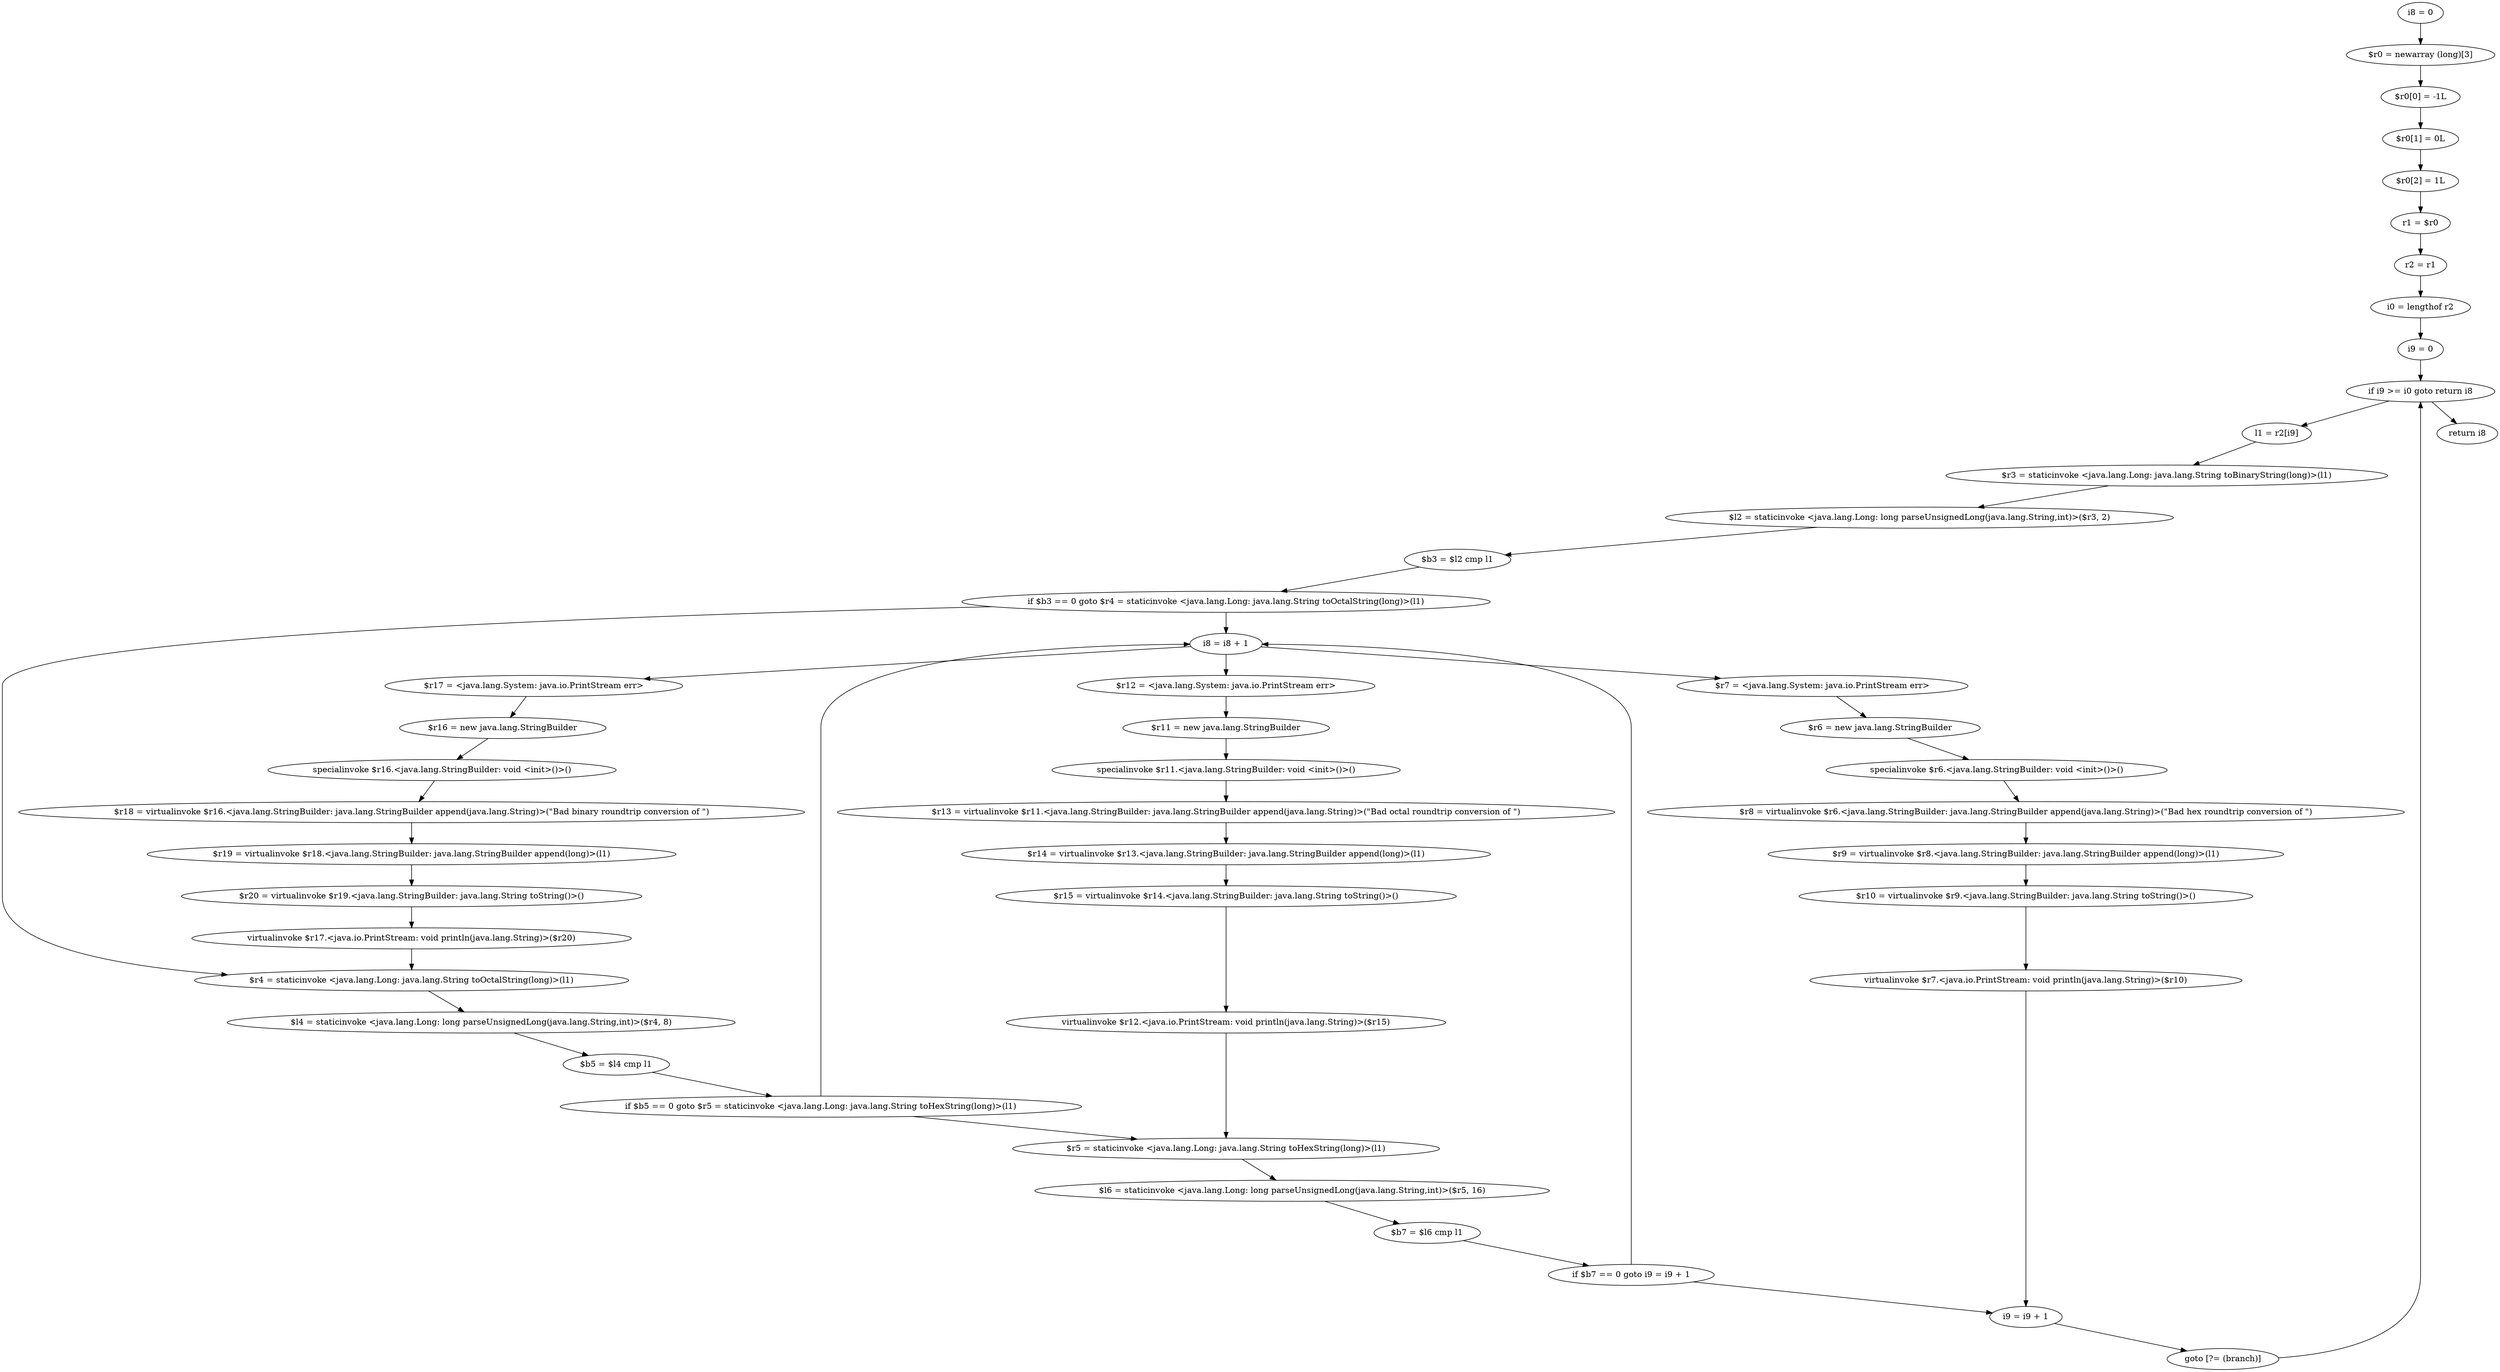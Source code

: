 digraph "unitGraph" {
    "i8 = 0"
    "$r0 = newarray (long)[3]"
    "$r0[0] = -1L"
    "$r0[1] = 0L"
    "$r0[2] = 1L"
    "r1 = $r0"
    "r2 = r1"
    "i0 = lengthof r2"
    "i9 = 0"
    "if i9 >= i0 goto return i8"
    "l1 = r2[i9]"
    "$r3 = staticinvoke <java.lang.Long: java.lang.String toBinaryString(long)>(l1)"
    "$l2 = staticinvoke <java.lang.Long: long parseUnsignedLong(java.lang.String,int)>($r3, 2)"
    "$b3 = $l2 cmp l1"
    "if $b3 == 0 goto $r4 = staticinvoke <java.lang.Long: java.lang.String toOctalString(long)>(l1)"
    "i8 = i8 + 1"
    "$r17 = <java.lang.System: java.io.PrintStream err>"
    "$r16 = new java.lang.StringBuilder"
    "specialinvoke $r16.<java.lang.StringBuilder: void <init>()>()"
    "$r18 = virtualinvoke $r16.<java.lang.StringBuilder: java.lang.StringBuilder append(java.lang.String)>(\"Bad binary roundtrip conversion of \")"
    "$r19 = virtualinvoke $r18.<java.lang.StringBuilder: java.lang.StringBuilder append(long)>(l1)"
    "$r20 = virtualinvoke $r19.<java.lang.StringBuilder: java.lang.String toString()>()"
    "virtualinvoke $r17.<java.io.PrintStream: void println(java.lang.String)>($r20)"
    "$r4 = staticinvoke <java.lang.Long: java.lang.String toOctalString(long)>(l1)"
    "$l4 = staticinvoke <java.lang.Long: long parseUnsignedLong(java.lang.String,int)>($r4, 8)"
    "$b5 = $l4 cmp l1"
    "if $b5 == 0 goto $r5 = staticinvoke <java.lang.Long: java.lang.String toHexString(long)>(l1)"
    "$r12 = <java.lang.System: java.io.PrintStream err>"
    "$r11 = new java.lang.StringBuilder"
    "specialinvoke $r11.<java.lang.StringBuilder: void <init>()>()"
    "$r13 = virtualinvoke $r11.<java.lang.StringBuilder: java.lang.StringBuilder append(java.lang.String)>(\"Bad octal roundtrip conversion of \")"
    "$r14 = virtualinvoke $r13.<java.lang.StringBuilder: java.lang.StringBuilder append(long)>(l1)"
    "$r15 = virtualinvoke $r14.<java.lang.StringBuilder: java.lang.String toString()>()"
    "virtualinvoke $r12.<java.io.PrintStream: void println(java.lang.String)>($r15)"
    "$r5 = staticinvoke <java.lang.Long: java.lang.String toHexString(long)>(l1)"
    "$l6 = staticinvoke <java.lang.Long: long parseUnsignedLong(java.lang.String,int)>($r5, 16)"
    "$b7 = $l6 cmp l1"
    "if $b7 == 0 goto i9 = i9 + 1"
    "$r7 = <java.lang.System: java.io.PrintStream err>"
    "$r6 = new java.lang.StringBuilder"
    "specialinvoke $r6.<java.lang.StringBuilder: void <init>()>()"
    "$r8 = virtualinvoke $r6.<java.lang.StringBuilder: java.lang.StringBuilder append(java.lang.String)>(\"Bad hex roundtrip conversion of \")"
    "$r9 = virtualinvoke $r8.<java.lang.StringBuilder: java.lang.StringBuilder append(long)>(l1)"
    "$r10 = virtualinvoke $r9.<java.lang.StringBuilder: java.lang.String toString()>()"
    "virtualinvoke $r7.<java.io.PrintStream: void println(java.lang.String)>($r10)"
    "i9 = i9 + 1"
    "goto [?= (branch)]"
    "return i8"
    "i8 = 0"->"$r0 = newarray (long)[3]";
    "$r0 = newarray (long)[3]"->"$r0[0] = -1L";
    "$r0[0] = -1L"->"$r0[1] = 0L";
    "$r0[1] = 0L"->"$r0[2] = 1L";
    "$r0[2] = 1L"->"r1 = $r0";
    "r1 = $r0"->"r2 = r1";
    "r2 = r1"->"i0 = lengthof r2";
    "i0 = lengthof r2"->"i9 = 0";
    "i9 = 0"->"if i9 >= i0 goto return i8";
    "if i9 >= i0 goto return i8"->"l1 = r2[i9]";
    "if i9 >= i0 goto return i8"->"return i8";
    "l1 = r2[i9]"->"$r3 = staticinvoke <java.lang.Long: java.lang.String toBinaryString(long)>(l1)";
    "$r3 = staticinvoke <java.lang.Long: java.lang.String toBinaryString(long)>(l1)"->"$l2 = staticinvoke <java.lang.Long: long parseUnsignedLong(java.lang.String,int)>($r3, 2)";
    "$l2 = staticinvoke <java.lang.Long: long parseUnsignedLong(java.lang.String,int)>($r3, 2)"->"$b3 = $l2 cmp l1";
    "$b3 = $l2 cmp l1"->"if $b3 == 0 goto $r4 = staticinvoke <java.lang.Long: java.lang.String toOctalString(long)>(l1)";
    "if $b3 == 0 goto $r4 = staticinvoke <java.lang.Long: java.lang.String toOctalString(long)>(l1)"->"i8 = i8 + 1";
    "if $b3 == 0 goto $r4 = staticinvoke <java.lang.Long: java.lang.String toOctalString(long)>(l1)"->"$r4 = staticinvoke <java.lang.Long: java.lang.String toOctalString(long)>(l1)";
    "i8 = i8 + 1"->"$r17 = <java.lang.System: java.io.PrintStream err>";
    "$r17 = <java.lang.System: java.io.PrintStream err>"->"$r16 = new java.lang.StringBuilder";
    "$r16 = new java.lang.StringBuilder"->"specialinvoke $r16.<java.lang.StringBuilder: void <init>()>()";
    "specialinvoke $r16.<java.lang.StringBuilder: void <init>()>()"->"$r18 = virtualinvoke $r16.<java.lang.StringBuilder: java.lang.StringBuilder append(java.lang.String)>(\"Bad binary roundtrip conversion of \")";
    "$r18 = virtualinvoke $r16.<java.lang.StringBuilder: java.lang.StringBuilder append(java.lang.String)>(\"Bad binary roundtrip conversion of \")"->"$r19 = virtualinvoke $r18.<java.lang.StringBuilder: java.lang.StringBuilder append(long)>(l1)";
    "$r19 = virtualinvoke $r18.<java.lang.StringBuilder: java.lang.StringBuilder append(long)>(l1)"->"$r20 = virtualinvoke $r19.<java.lang.StringBuilder: java.lang.String toString()>()";
    "$r20 = virtualinvoke $r19.<java.lang.StringBuilder: java.lang.String toString()>()"->"virtualinvoke $r17.<java.io.PrintStream: void println(java.lang.String)>($r20)";
    "virtualinvoke $r17.<java.io.PrintStream: void println(java.lang.String)>($r20)"->"$r4 = staticinvoke <java.lang.Long: java.lang.String toOctalString(long)>(l1)";
    "$r4 = staticinvoke <java.lang.Long: java.lang.String toOctalString(long)>(l1)"->"$l4 = staticinvoke <java.lang.Long: long parseUnsignedLong(java.lang.String,int)>($r4, 8)";
    "$l4 = staticinvoke <java.lang.Long: long parseUnsignedLong(java.lang.String,int)>($r4, 8)"->"$b5 = $l4 cmp l1";
    "$b5 = $l4 cmp l1"->"if $b5 == 0 goto $r5 = staticinvoke <java.lang.Long: java.lang.String toHexString(long)>(l1)";
    "if $b5 == 0 goto $r5 = staticinvoke <java.lang.Long: java.lang.String toHexString(long)>(l1)"->"i8 = i8 + 1";
    "if $b5 == 0 goto $r5 = staticinvoke <java.lang.Long: java.lang.String toHexString(long)>(l1)"->"$r5 = staticinvoke <java.lang.Long: java.lang.String toHexString(long)>(l1)";
    "i8 = i8 + 1"->"$r12 = <java.lang.System: java.io.PrintStream err>";
    "$r12 = <java.lang.System: java.io.PrintStream err>"->"$r11 = new java.lang.StringBuilder";
    "$r11 = new java.lang.StringBuilder"->"specialinvoke $r11.<java.lang.StringBuilder: void <init>()>()";
    "specialinvoke $r11.<java.lang.StringBuilder: void <init>()>()"->"$r13 = virtualinvoke $r11.<java.lang.StringBuilder: java.lang.StringBuilder append(java.lang.String)>(\"Bad octal roundtrip conversion of \")";
    "$r13 = virtualinvoke $r11.<java.lang.StringBuilder: java.lang.StringBuilder append(java.lang.String)>(\"Bad octal roundtrip conversion of \")"->"$r14 = virtualinvoke $r13.<java.lang.StringBuilder: java.lang.StringBuilder append(long)>(l1)";
    "$r14 = virtualinvoke $r13.<java.lang.StringBuilder: java.lang.StringBuilder append(long)>(l1)"->"$r15 = virtualinvoke $r14.<java.lang.StringBuilder: java.lang.String toString()>()";
    "$r15 = virtualinvoke $r14.<java.lang.StringBuilder: java.lang.String toString()>()"->"virtualinvoke $r12.<java.io.PrintStream: void println(java.lang.String)>($r15)";
    "virtualinvoke $r12.<java.io.PrintStream: void println(java.lang.String)>($r15)"->"$r5 = staticinvoke <java.lang.Long: java.lang.String toHexString(long)>(l1)";
    "$r5 = staticinvoke <java.lang.Long: java.lang.String toHexString(long)>(l1)"->"$l6 = staticinvoke <java.lang.Long: long parseUnsignedLong(java.lang.String,int)>($r5, 16)";
    "$l6 = staticinvoke <java.lang.Long: long parseUnsignedLong(java.lang.String,int)>($r5, 16)"->"$b7 = $l6 cmp l1";
    "$b7 = $l6 cmp l1"->"if $b7 == 0 goto i9 = i9 + 1";
    "if $b7 == 0 goto i9 = i9 + 1"->"i8 = i8 + 1";
    "if $b7 == 0 goto i9 = i9 + 1"->"i9 = i9 + 1";
    "i8 = i8 + 1"->"$r7 = <java.lang.System: java.io.PrintStream err>";
    "$r7 = <java.lang.System: java.io.PrintStream err>"->"$r6 = new java.lang.StringBuilder";
    "$r6 = new java.lang.StringBuilder"->"specialinvoke $r6.<java.lang.StringBuilder: void <init>()>()";
    "specialinvoke $r6.<java.lang.StringBuilder: void <init>()>()"->"$r8 = virtualinvoke $r6.<java.lang.StringBuilder: java.lang.StringBuilder append(java.lang.String)>(\"Bad hex roundtrip conversion of \")";
    "$r8 = virtualinvoke $r6.<java.lang.StringBuilder: java.lang.StringBuilder append(java.lang.String)>(\"Bad hex roundtrip conversion of \")"->"$r9 = virtualinvoke $r8.<java.lang.StringBuilder: java.lang.StringBuilder append(long)>(l1)";
    "$r9 = virtualinvoke $r8.<java.lang.StringBuilder: java.lang.StringBuilder append(long)>(l1)"->"$r10 = virtualinvoke $r9.<java.lang.StringBuilder: java.lang.String toString()>()";
    "$r10 = virtualinvoke $r9.<java.lang.StringBuilder: java.lang.String toString()>()"->"virtualinvoke $r7.<java.io.PrintStream: void println(java.lang.String)>($r10)";
    "virtualinvoke $r7.<java.io.PrintStream: void println(java.lang.String)>($r10)"->"i9 = i9 + 1";
    "i9 = i9 + 1"->"goto [?= (branch)]";
    "goto [?= (branch)]"->"if i9 >= i0 goto return i8";
}
